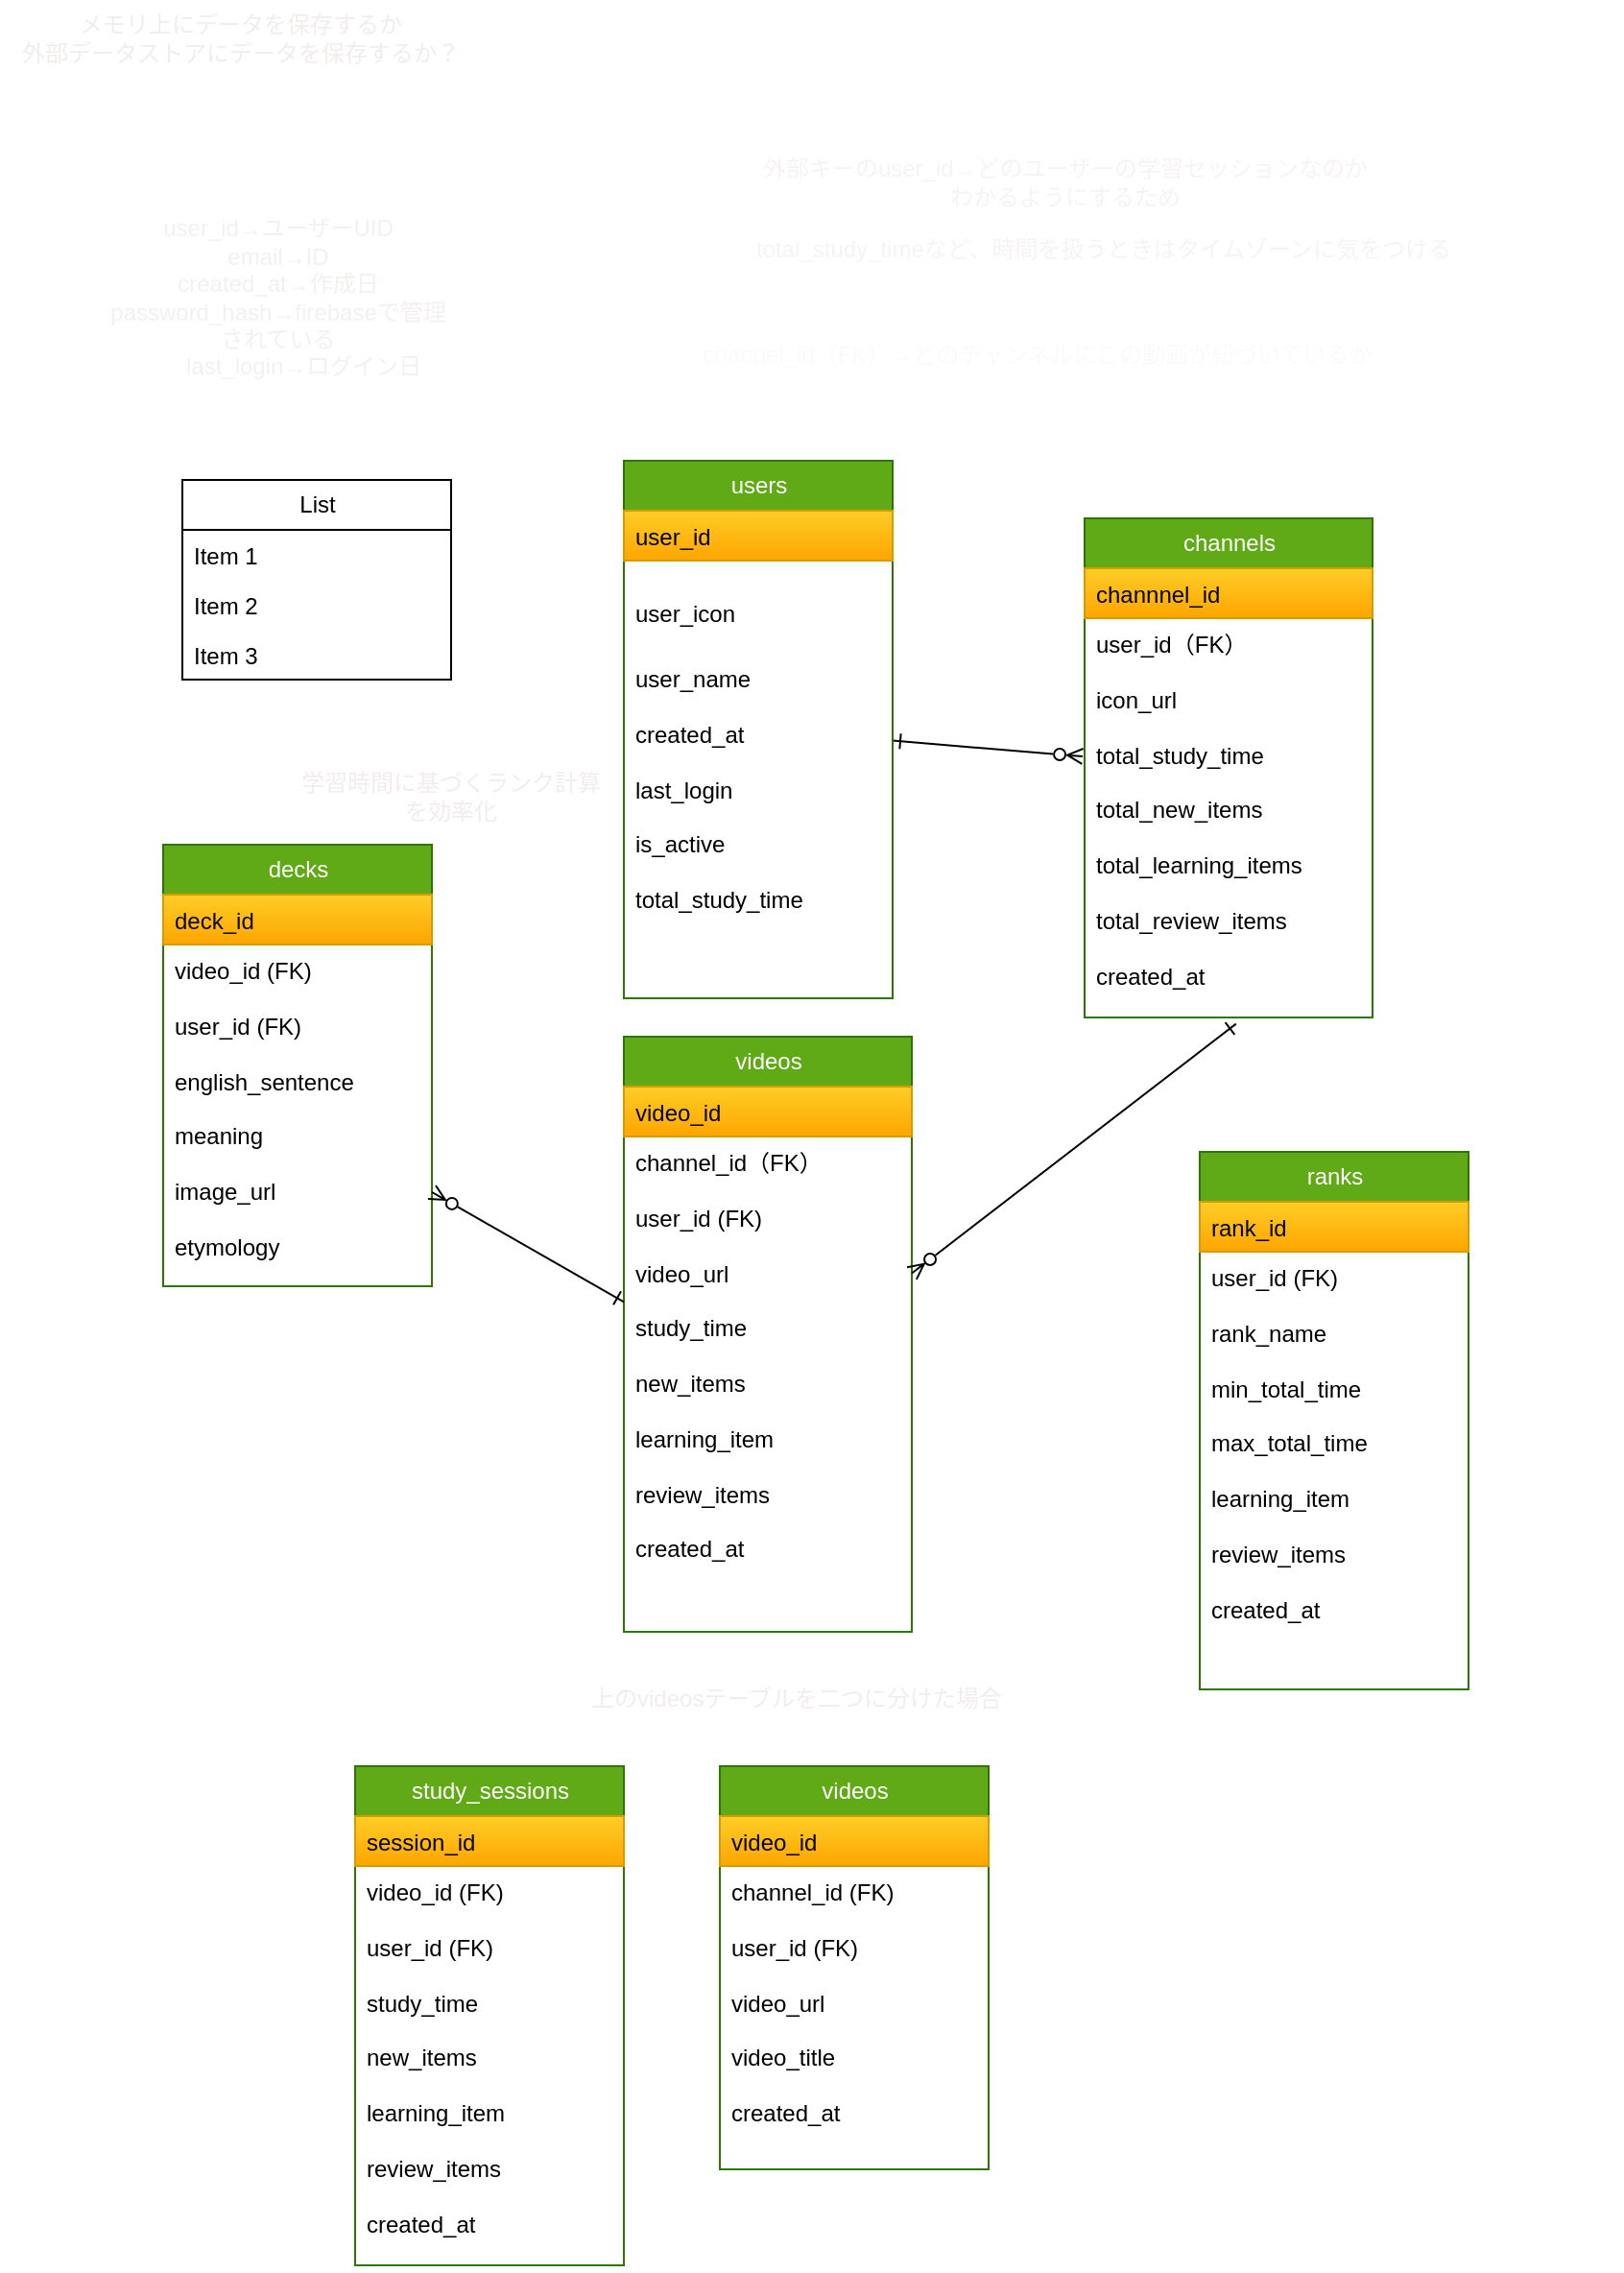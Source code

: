 <mxfile>
    <diagram id="4Wiy85oOuCRo7RjBS3VG" name="ページ1">
        <mxGraphModel dx="1262" dy="1501" grid="1" gridSize="10" guides="1" tooltips="1" connect="1" arrows="1" fold="1" page="1" pageScale="1" pageWidth="827" pageHeight="1169" math="0" shadow="0">
            <root>
                <mxCell id="0"/>
                <mxCell id="1" parent="0"/>
                <mxCell id="36" value="" style="edgeStyle=none;html=1;fontColor=#080808;startArrow=ERone;startFill=0;endArrow=ERzeroToMany;endFill=0;" edge="1" parent="1" source="2">
                    <mxGeometry relative="1" as="geometry">
                        <mxPoint x="539" y="194" as="targetPoint"/>
                    </mxGeometry>
                </mxCell>
                <mxCell id="2" value="users" style="swimlane;fontStyle=0;childLayout=stackLayout;horizontal=1;startSize=26;fillColor=#60a917;horizontalStack=0;resizeParent=1;resizeParentMax=0;resizeLast=0;collapsible=1;marginBottom=0;html=1;strokeWidth=1;fontColor=#ffffff;strokeColor=#2D7600;" vertex="1" parent="1">
                    <mxGeometry x="300" y="40" width="140" height="280" as="geometry">
                        <mxRectangle x="300" y="80" width="70" height="30" as="alternateBounds"/>
                    </mxGeometry>
                </mxCell>
                <mxCell id="3" value="&lt;font color=&quot;#000000&quot;&gt;user_id&lt;/font&gt;" style="text;align=left;verticalAlign=top;spacingLeft=4;spacingRight=4;overflow=hidden;rotatable=0;points=[[0,0.5],[1,0.5]];portConstraint=eastwest;whiteSpace=wrap;html=1;fillColor=#ffcd28;strokeColor=#d79b00;gradientColor=#ffa500;" vertex="1" parent="2">
                    <mxGeometry y="26" width="140" height="26" as="geometry"/>
                </mxCell>
                <mxCell id="4" value="&lt;br&gt;user_icon" style="text;strokeColor=none;fillColor=none;align=left;verticalAlign=top;spacingLeft=4;spacingRight=4;overflow=hidden;rotatable=0;points=[[0,0.5],[1,0.5]];portConstraint=eastwest;whiteSpace=wrap;html=1;" vertex="1" parent="2">
                    <mxGeometry y="52" width="140" height="228" as="geometry"/>
                </mxCell>
                <mxCell id="6" value="decks" style="swimlane;fontStyle=0;childLayout=stackLayout;horizontal=1;startSize=26;fillColor=#60a917;horizontalStack=0;resizeParent=1;resizeParentMax=0;resizeLast=0;collapsible=1;marginBottom=0;html=1;fontColor=#ffffff;strokeColor=#2D7600;" vertex="1" parent="1">
                    <mxGeometry x="60" y="240" width="140" height="230" as="geometry"/>
                </mxCell>
                <mxCell id="7" value="&lt;font color=&quot;#080808&quot;&gt;deck_id&lt;/font&gt;" style="text;strokeColor=#d79b00;fillColor=#ffcd28;align=left;verticalAlign=top;spacingLeft=4;spacingRight=4;overflow=hidden;rotatable=0;points=[[0,0.5],[1,0.5]];portConstraint=eastwest;whiteSpace=wrap;html=1;gradientColor=#ffa500;" vertex="1" parent="6">
                    <mxGeometry y="26" width="140" height="26" as="geometry"/>
                </mxCell>
                <mxCell id="9" value="video_id (FK)&lt;br&gt;&lt;br&gt;user_id (FK)&lt;br&gt;&lt;br&gt;english_sentence&lt;br&gt;&lt;br&gt;meaning&lt;br&gt;&lt;br&gt;image_url&lt;br&gt;&lt;br&gt;etymology&lt;br&gt;" style="text;strokeColor=none;fillColor=none;align=left;verticalAlign=top;spacingLeft=4;spacingRight=4;overflow=hidden;rotatable=0;points=[[0,0.5],[1,0.5]];portConstraint=eastwest;whiteSpace=wrap;html=1;" vertex="1" parent="6">
                    <mxGeometry y="52" width="140" height="178" as="geometry"/>
                </mxCell>
                <mxCell id="10" value="videos" style="swimlane;fontStyle=0;childLayout=stackLayout;horizontal=1;startSize=26;fillColor=#60a917;horizontalStack=0;resizeParent=1;resizeParentMax=0;resizeLast=0;collapsible=1;marginBottom=0;html=1;fontColor=#ffffff;strokeColor=#2D7600;" vertex="1" parent="1">
                    <mxGeometry x="300" y="340" width="150" height="310" as="geometry"/>
                </mxCell>
                <mxCell id="11" value="&lt;font color=&quot;#050505&quot;&gt;video_id&lt;/font&gt;" style="text;strokeColor=#d79b00;fillColor=#ffcd28;align=left;verticalAlign=top;spacingLeft=4;spacingRight=4;overflow=hidden;rotatable=0;points=[[0,0.5],[1,0.5]];portConstraint=eastwest;whiteSpace=wrap;html=1;gradientColor=#ffa500;" vertex="1" parent="10">
                    <mxGeometry y="26" width="150" height="26" as="geometry"/>
                </mxCell>
                <mxCell id="12" value="channel_id（FK）&lt;br&gt;&lt;br&gt;user_id (FK)&lt;br&gt;&lt;br&gt;video_url&lt;br&gt;&lt;br&gt;study_time&lt;br&gt;&lt;br&gt;new_items&lt;br&gt;&lt;br&gt;learning_item&lt;br&gt;&lt;br&gt;review_items&lt;br&gt;&lt;br&gt;created_at" style="text;strokeColor=none;fillColor=none;align=left;verticalAlign=top;spacingLeft=4;spacingRight=4;overflow=hidden;rotatable=0;points=[[0,0.5],[1,0.5]];portConstraint=eastwest;whiteSpace=wrap;html=1;" vertex="1" parent="10">
                    <mxGeometry y="52" width="150" height="258" as="geometry"/>
                </mxCell>
                <mxCell id="14" value="List" style="swimlane;fontStyle=0;childLayout=stackLayout;horizontal=1;startSize=26;fillColor=none;horizontalStack=0;resizeParent=1;resizeParentMax=0;resizeLast=0;collapsible=1;marginBottom=0;html=1;" vertex="1" parent="1">
                    <mxGeometry x="70" y="50" width="140" height="104" as="geometry"/>
                </mxCell>
                <mxCell id="15" value="Item 1" style="text;strokeColor=none;fillColor=none;align=left;verticalAlign=top;spacingLeft=4;spacingRight=4;overflow=hidden;rotatable=0;points=[[0,0.5],[1,0.5]];portConstraint=eastwest;whiteSpace=wrap;html=1;" vertex="1" parent="14">
                    <mxGeometry y="26" width="140" height="26" as="geometry"/>
                </mxCell>
                <mxCell id="16" value="Item 2" style="text;strokeColor=none;fillColor=none;align=left;verticalAlign=top;spacingLeft=4;spacingRight=4;overflow=hidden;rotatable=0;points=[[0,0.5],[1,0.5]];portConstraint=eastwest;whiteSpace=wrap;html=1;" vertex="1" parent="14">
                    <mxGeometry y="52" width="140" height="26" as="geometry"/>
                </mxCell>
                <mxCell id="17" value="Item 3" style="text;strokeColor=none;fillColor=none;align=left;verticalAlign=top;spacingLeft=4;spacingRight=4;overflow=hidden;rotatable=0;points=[[0,0.5],[1,0.5]];portConstraint=eastwest;whiteSpace=wrap;html=1;" vertex="1" parent="14">
                    <mxGeometry y="78" width="140" height="26" as="geometry"/>
                </mxCell>
                <mxCell id="18" value="channels" style="swimlane;fontStyle=0;childLayout=stackLayout;horizontal=1;startSize=26;fillColor=#60a917;horizontalStack=0;resizeParent=1;resizeParentMax=0;resizeLast=0;collapsible=1;marginBottom=0;html=1;strokeColor=#2D7600;fontColor=#ffffff;" vertex="1" parent="1">
                    <mxGeometry x="540" y="70" width="150" height="260" as="geometry"/>
                </mxCell>
                <mxCell id="19" value="&lt;font color=&quot;#050505&quot;&gt;channnel_id&lt;/font&gt;" style="text;strokeColor=#d79b00;fillColor=#ffcd28;align=left;verticalAlign=top;spacingLeft=4;spacingRight=4;overflow=hidden;rotatable=0;points=[[0,0.5],[1,0.5]];portConstraint=eastwest;whiteSpace=wrap;html=1;gradientColor=#FFA500;" vertex="1" parent="18">
                    <mxGeometry y="26" width="150" height="26" as="geometry"/>
                </mxCell>
                <mxCell id="21" value="user_id（FK）&lt;br&gt;&lt;br&gt;icon_url&lt;br&gt;&lt;br&gt;total_study_time&lt;br&gt;&lt;br&gt;total_new_items&lt;br&gt;&lt;br&gt;total_learning_items&lt;br&gt;&lt;br&gt;total_review_items&lt;br&gt;&lt;br&gt;created_at" style="text;strokeColor=none;fillColor=none;align=left;verticalAlign=top;spacingLeft=4;spacingRight=4;overflow=hidden;rotatable=0;points=[[0,0.5],[1,0.5]];portConstraint=eastwest;whiteSpace=wrap;html=1;" vertex="1" parent="18">
                    <mxGeometry y="52" width="150" height="208" as="geometry"/>
                </mxCell>
                <mxCell id="5" value="user_name&lt;br&gt;&lt;br&gt;created_at&lt;br&gt;&lt;br&gt;last_login&lt;br&gt;&lt;br&gt;is_active&lt;br&gt;&lt;br&gt;total_study_time" style="text;strokeColor=none;fillColor=none;align=left;verticalAlign=top;spacingLeft=4;spacingRight=4;overflow=hidden;rotatable=0;points=[[0,0.5],[1,0.5]];portConstraint=eastwest;whiteSpace=wrap;html=1;" vertex="1" parent="1">
                    <mxGeometry x="300" y="140" width="140" height="180" as="geometry"/>
                </mxCell>
                <mxCell id="27" value="&lt;font color=&quot;#f4f0f0&quot;&gt;user_id→ユーザーUID&lt;br&gt;email→ID&lt;br&gt;created_at→作成日&lt;br&gt;password_hash→firebaseで管理されている&lt;br&gt;&lt;span style=&quot;white-space: pre;&quot;&gt;&#9;&lt;/span&gt;last_login→ログイン日&lt;br&gt;&lt;/font&gt;" style="text;strokeColor=none;align=center;fillColor=none;html=1;verticalAlign=middle;whiteSpace=wrap;rounded=0;strokeWidth=1;fontColor=#000000;" vertex="1" parent="1">
                    <mxGeometry x="30" y="-60" width="180" height="30" as="geometry"/>
                </mxCell>
                <mxCell id="29" value="外部キーのuser_id→どのユーザーの学習セッションなのかわかるようにするため" style="text;strokeColor=none;align=center;fillColor=none;html=1;verticalAlign=middle;whiteSpace=wrap;rounded=0;strokeWidth=1;fontColor=#f7f3f3;" vertex="1" parent="1">
                    <mxGeometry x="370" y="-120" width="320" height="30" as="geometry"/>
                </mxCell>
                <mxCell id="30" value="total_study_timeなど、時間を扱うときはタイムゾーンに気をつける" style="text;strokeColor=none;align=center;fillColor=none;html=1;verticalAlign=middle;whiteSpace=wrap;rounded=0;strokeWidth=1;fontColor=#f7f3f3;" vertex="1" parent="1">
                    <mxGeometry x="280" y="-80" width="540" height="20" as="geometry"/>
                </mxCell>
                <mxCell id="33" value="channel_id（FK）→どのチャンネルにこの動画が紐づいているか" style="text;html=1;align=center;verticalAlign=middle;resizable=0;points=[];autosize=1;strokeColor=none;fillColor=none;fontColor=#fafafa;" vertex="1" parent="1">
                    <mxGeometry x="330" y="-30" width="370" height="30" as="geometry"/>
                </mxCell>
                <mxCell id="38" style="edgeStyle=none;html=1;entryX=0.526;entryY=1.016;entryDx=0;entryDy=0;entryPerimeter=0;fontColor=#080808;startArrow=ERzeroToMany;startFill=0;endArrow=ERone;endFill=0;" edge="1" parent="1" source="12" target="21">
                    <mxGeometry relative="1" as="geometry"/>
                </mxCell>
                <mxCell id="39" value="" style="edgeStyle=none;html=1;fontColor=#080808;startArrow=ERone;startFill=0;endArrow=ERzeroToMany;endFill=0;" edge="1" parent="1" source="12" target="9">
                    <mxGeometry relative="1" as="geometry"/>
                </mxCell>
                <mxCell id="40" value="ranks" style="swimlane;fontStyle=0;childLayout=stackLayout;horizontal=1;startSize=26;fillColor=#60a917;horizontalStack=0;resizeParent=1;resizeParentMax=0;resizeLast=0;collapsible=1;marginBottom=0;html=1;fontColor=#ffffff;strokeColor=#2D7600;" vertex="1" parent="1">
                    <mxGeometry x="600" y="400" width="140" height="280" as="geometry"/>
                </mxCell>
                <mxCell id="41" value="&lt;font color=&quot;#050505&quot;&gt;rank_id&lt;/font&gt;" style="text;strokeColor=#d79b00;fillColor=#ffcd28;align=left;verticalAlign=top;spacingLeft=4;spacingRight=4;overflow=hidden;rotatable=0;points=[[0,0.5],[1,0.5]];portConstraint=eastwest;whiteSpace=wrap;html=1;gradientColor=#ffa500;" vertex="1" parent="40">
                    <mxGeometry y="26" width="140" height="26" as="geometry"/>
                </mxCell>
                <mxCell id="42" value="user_id (FK)&lt;br&gt;&lt;br&gt;rank_name&lt;br&gt;&lt;br&gt;min_total_time&lt;br&gt;&lt;br&gt;max_total_time&lt;br&gt;&lt;br&gt;learning_item&lt;br&gt;&lt;br&gt;review_items&lt;br&gt;&lt;br&gt;created_at" style="text;strokeColor=none;fillColor=none;align=left;verticalAlign=top;spacingLeft=4;spacingRight=4;overflow=hidden;rotatable=0;points=[[0,0.5],[1,0.5]];portConstraint=eastwest;whiteSpace=wrap;html=1;" vertex="1" parent="40">
                    <mxGeometry y="52" width="140" height="228" as="geometry"/>
                </mxCell>
                <mxCell id="44" value="メモリ上にデータを保存するか&lt;br&gt;外部データストアにデータを保存するか？" style="text;html=1;align=center;verticalAlign=middle;resizable=0;points=[];autosize=1;strokeColor=none;fillColor=none;fontColor=#f3ecec;" vertex="1" parent="1">
                    <mxGeometry x="-25" y="-200" width="250" height="40" as="geometry"/>
                </mxCell>
                <mxCell id="46" value="学習時間に基づくランク計算を効率化" style="text;strokeColor=none;align=center;fillColor=none;html=1;verticalAlign=middle;whiteSpace=wrap;rounded=0;strokeWidth=1;fontColor=#f3ecec;" vertex="1" parent="1">
                    <mxGeometry x="130" y="200" width="160" height="30" as="geometry"/>
                </mxCell>
                <mxCell id="47" value="study_sessions" style="swimlane;fontStyle=0;childLayout=stackLayout;horizontal=1;startSize=26;fillColor=#60a917;horizontalStack=0;resizeParent=1;resizeParentMax=0;resizeLast=0;collapsible=1;marginBottom=0;html=1;fontColor=#ffffff;strokeColor=#2D7600;" vertex="1" parent="1">
                    <mxGeometry x="160" y="720" width="140" height="260" as="geometry"/>
                </mxCell>
                <mxCell id="48" value="&lt;font color=&quot;#050505&quot;&gt;session_id&lt;/font&gt;" style="text;strokeColor=#d79b00;fillColor=#ffcd28;align=left;verticalAlign=top;spacingLeft=4;spacingRight=4;overflow=hidden;rotatable=0;points=[[0,0.5],[1,0.5]];portConstraint=eastwest;whiteSpace=wrap;html=1;gradientColor=#ffa500;" vertex="1" parent="47">
                    <mxGeometry y="26" width="140" height="26" as="geometry"/>
                </mxCell>
                <mxCell id="49" value="video_id (FK)&lt;br&gt;&lt;br&gt;user_id (FK)&lt;br&gt;&lt;br&gt;study_time&lt;br&gt;&lt;br&gt;new_items&lt;br&gt;&lt;br&gt;learning_item&lt;br&gt;&lt;br&gt;review_items&lt;br&gt;&lt;br&gt;created_at" style="text;strokeColor=none;fillColor=none;align=left;verticalAlign=top;spacingLeft=4;spacingRight=4;overflow=hidden;rotatable=0;points=[[0,0.5],[1,0.5]];portConstraint=eastwest;whiteSpace=wrap;html=1;" vertex="1" parent="47">
                    <mxGeometry y="52" width="140" height="208" as="geometry"/>
                </mxCell>
                <mxCell id="50" value="videos" style="swimlane;fontStyle=0;childLayout=stackLayout;horizontal=1;startSize=26;fillColor=#60a917;horizontalStack=0;resizeParent=1;resizeParentMax=0;resizeLast=0;collapsible=1;marginBottom=0;html=1;fontColor=#ffffff;strokeColor=#2D7600;" vertex="1" parent="1">
                    <mxGeometry x="350" y="720" width="140" height="210" as="geometry"/>
                </mxCell>
                <mxCell id="51" value="&lt;font color=&quot;#050505&quot;&gt;video_id&lt;/font&gt;" style="text;strokeColor=#d79b00;fillColor=#ffcd28;align=left;verticalAlign=top;spacingLeft=4;spacingRight=4;overflow=hidden;rotatable=0;points=[[0,0.5],[1,0.5]];portConstraint=eastwest;whiteSpace=wrap;html=1;gradientColor=#ffa500;" vertex="1" parent="50">
                    <mxGeometry y="26" width="140" height="26" as="geometry"/>
                </mxCell>
                <mxCell id="52" value="channel_id (FK)&lt;br&gt;&lt;br&gt;user_id (FK)&lt;br&gt;&lt;br&gt;video_url&lt;br&gt;&lt;br&gt;video_title&lt;br&gt;&lt;br&gt;created_at" style="text;strokeColor=none;fillColor=none;align=left;verticalAlign=top;spacingLeft=4;spacingRight=4;overflow=hidden;rotatable=0;points=[[0,0.5],[1,0.5]];portConstraint=eastwest;whiteSpace=wrap;html=1;" vertex="1" parent="50">
                    <mxGeometry y="52" width="140" height="158" as="geometry"/>
                </mxCell>
                <mxCell id="53" value="上のvideosテーブルを二つに分けた場合" style="text;strokeColor=none;align=center;fillColor=none;html=1;verticalAlign=middle;whiteSpace=wrap;rounded=0;strokeWidth=1;fontColor=#f3ecec;" vertex="1" parent="1">
                    <mxGeometry x="280" y="670" width="220" height="30" as="geometry"/>
                </mxCell>
            </root>
        </mxGraphModel>
    </diagram>
</mxfile>